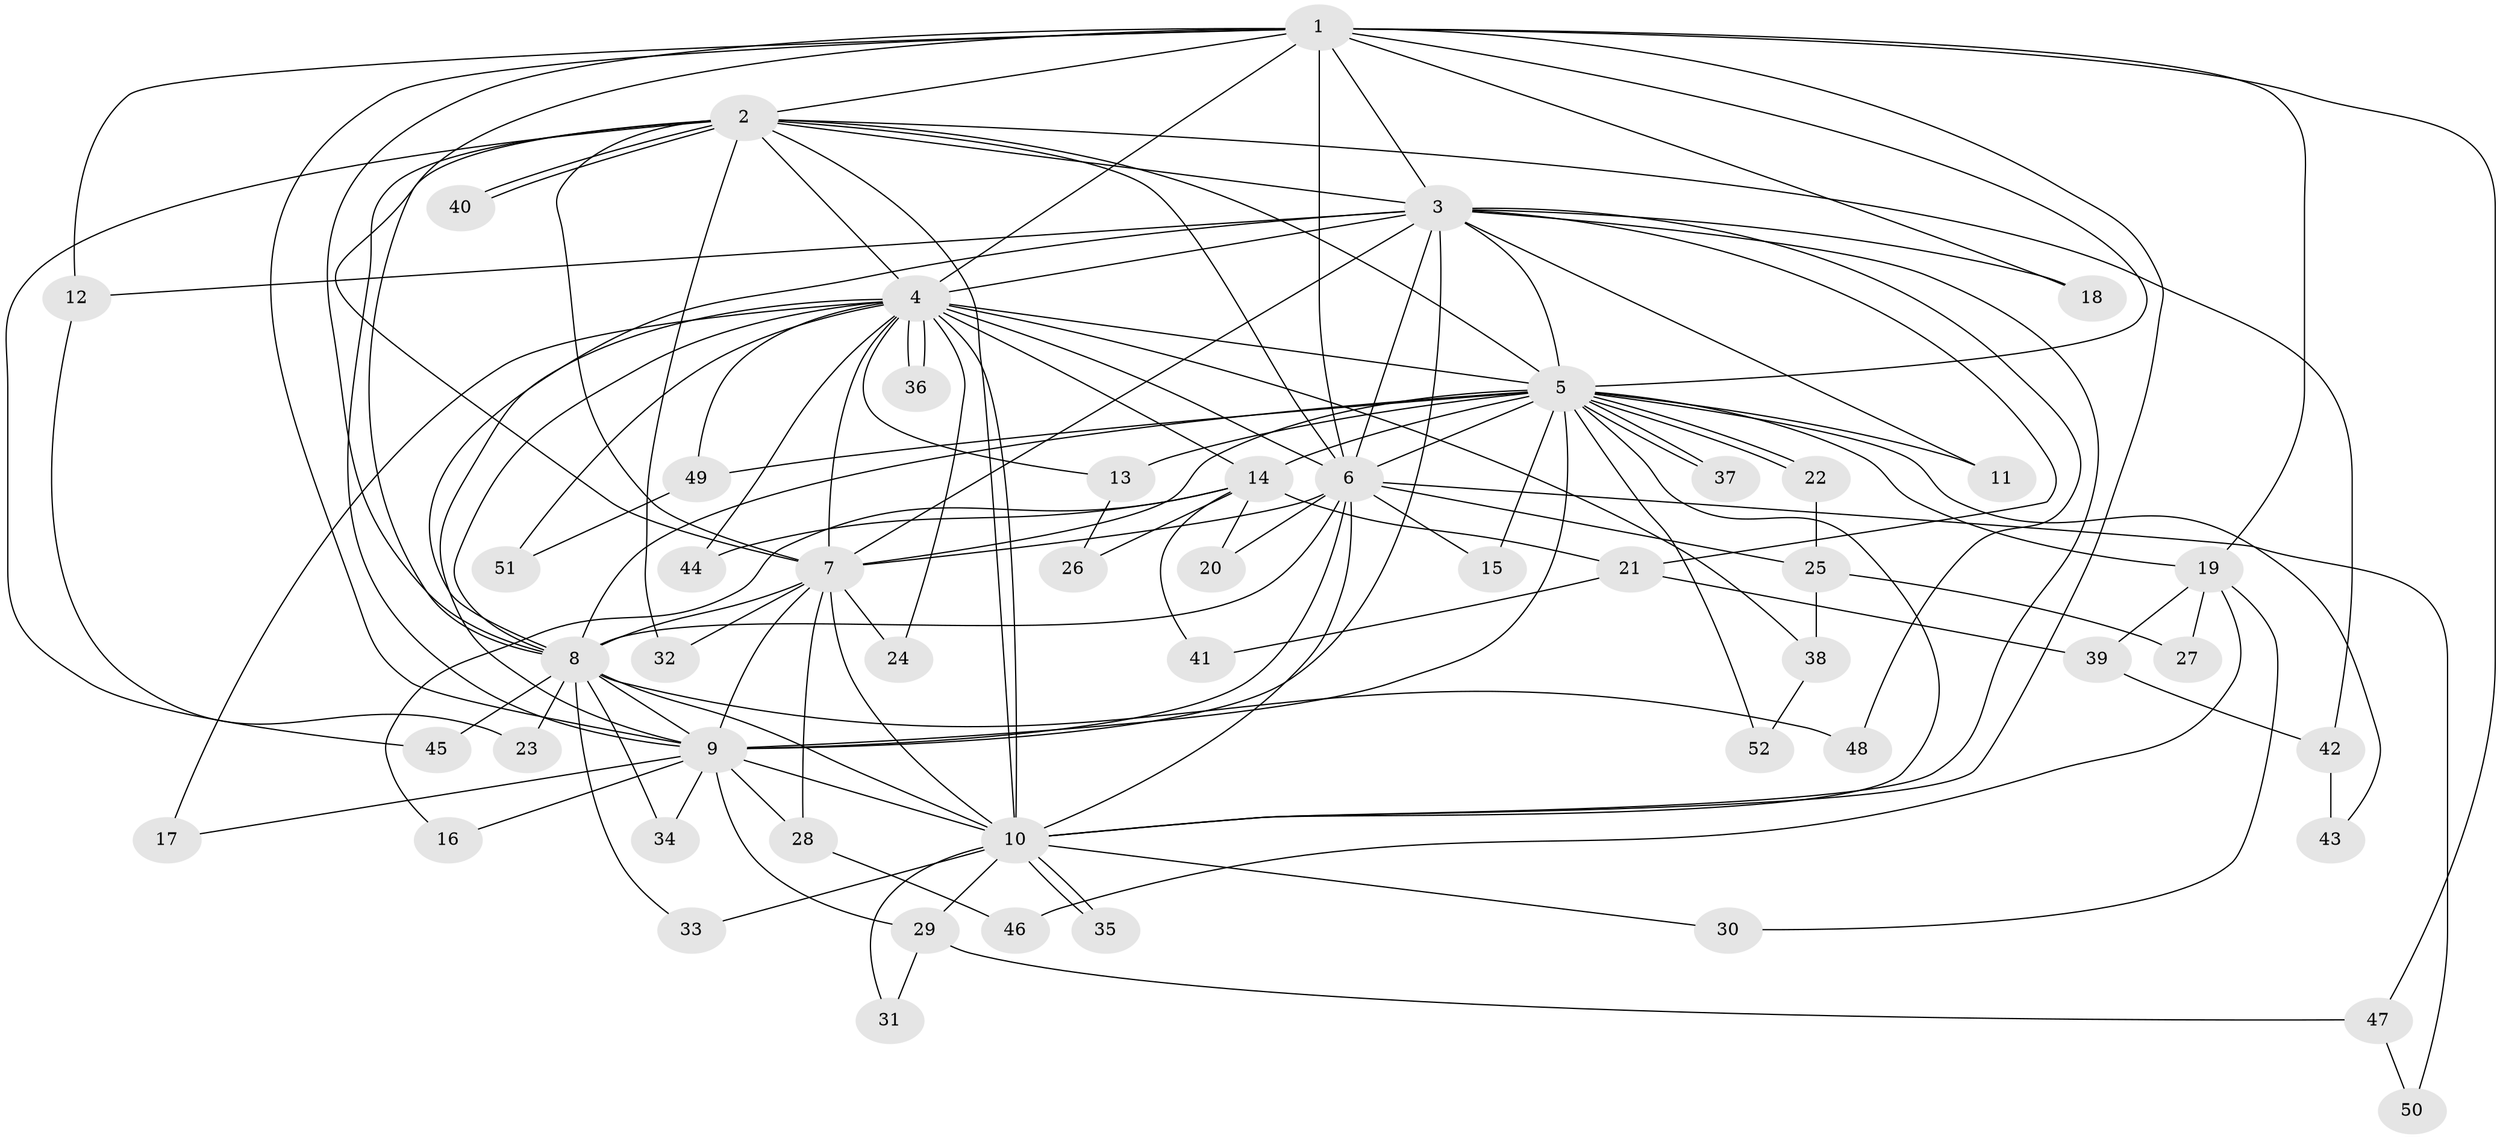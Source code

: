 // coarse degree distribution, {11: 0.05714285714285714, 17: 0.02857142857142857, 16: 0.02857142857142857, 18: 0.02857142857142857, 12: 0.08571428571428572, 10: 0.02857142857142857, 2: 0.42857142857142855, 3: 0.17142857142857143, 7: 0.02857142857142857, 6: 0.02857142857142857, 4: 0.02857142857142857, 5: 0.02857142857142857, 1: 0.02857142857142857}
// Generated by graph-tools (version 1.1) at 2025/51/02/27/25 19:51:51]
// undirected, 52 vertices, 129 edges
graph export_dot {
graph [start="1"]
  node [color=gray90,style=filled];
  1;
  2;
  3;
  4;
  5;
  6;
  7;
  8;
  9;
  10;
  11;
  12;
  13;
  14;
  15;
  16;
  17;
  18;
  19;
  20;
  21;
  22;
  23;
  24;
  25;
  26;
  27;
  28;
  29;
  30;
  31;
  32;
  33;
  34;
  35;
  36;
  37;
  38;
  39;
  40;
  41;
  42;
  43;
  44;
  45;
  46;
  47;
  48;
  49;
  50;
  51;
  52;
  1 -- 2;
  1 -- 3;
  1 -- 4;
  1 -- 5;
  1 -- 6;
  1 -- 7;
  1 -- 8;
  1 -- 9;
  1 -- 10;
  1 -- 12;
  1 -- 18;
  1 -- 19;
  1 -- 47;
  2 -- 3;
  2 -- 4;
  2 -- 5;
  2 -- 6;
  2 -- 7;
  2 -- 8;
  2 -- 9;
  2 -- 10;
  2 -- 32;
  2 -- 40;
  2 -- 40;
  2 -- 42;
  2 -- 45;
  3 -- 4;
  3 -- 5;
  3 -- 6;
  3 -- 7;
  3 -- 8;
  3 -- 9;
  3 -- 10;
  3 -- 11;
  3 -- 12;
  3 -- 18;
  3 -- 21;
  3 -- 48;
  4 -- 5;
  4 -- 6;
  4 -- 7;
  4 -- 8;
  4 -- 9;
  4 -- 10;
  4 -- 13;
  4 -- 14;
  4 -- 17;
  4 -- 24;
  4 -- 36;
  4 -- 36;
  4 -- 38;
  4 -- 44;
  4 -- 49;
  4 -- 51;
  5 -- 6;
  5 -- 7;
  5 -- 8;
  5 -- 9;
  5 -- 10;
  5 -- 11;
  5 -- 13;
  5 -- 14;
  5 -- 15;
  5 -- 19;
  5 -- 22;
  5 -- 22;
  5 -- 37;
  5 -- 37;
  5 -- 43;
  5 -- 49;
  5 -- 52;
  6 -- 7;
  6 -- 8;
  6 -- 9;
  6 -- 10;
  6 -- 15;
  6 -- 20;
  6 -- 25;
  6 -- 50;
  7 -- 8;
  7 -- 9;
  7 -- 10;
  7 -- 24;
  7 -- 28;
  7 -- 32;
  8 -- 9;
  8 -- 10;
  8 -- 23;
  8 -- 33;
  8 -- 34;
  8 -- 45;
  8 -- 48;
  9 -- 10;
  9 -- 16;
  9 -- 17;
  9 -- 28;
  9 -- 29;
  9 -- 34;
  10 -- 29;
  10 -- 30;
  10 -- 31;
  10 -- 33;
  10 -- 35;
  10 -- 35;
  12 -- 23;
  13 -- 26;
  14 -- 16;
  14 -- 20;
  14 -- 21;
  14 -- 26;
  14 -- 41;
  14 -- 44;
  19 -- 27;
  19 -- 30;
  19 -- 39;
  19 -- 46;
  21 -- 39;
  21 -- 41;
  22 -- 25;
  25 -- 27;
  25 -- 38;
  28 -- 46;
  29 -- 31;
  29 -- 47;
  38 -- 52;
  39 -- 42;
  42 -- 43;
  47 -- 50;
  49 -- 51;
}
